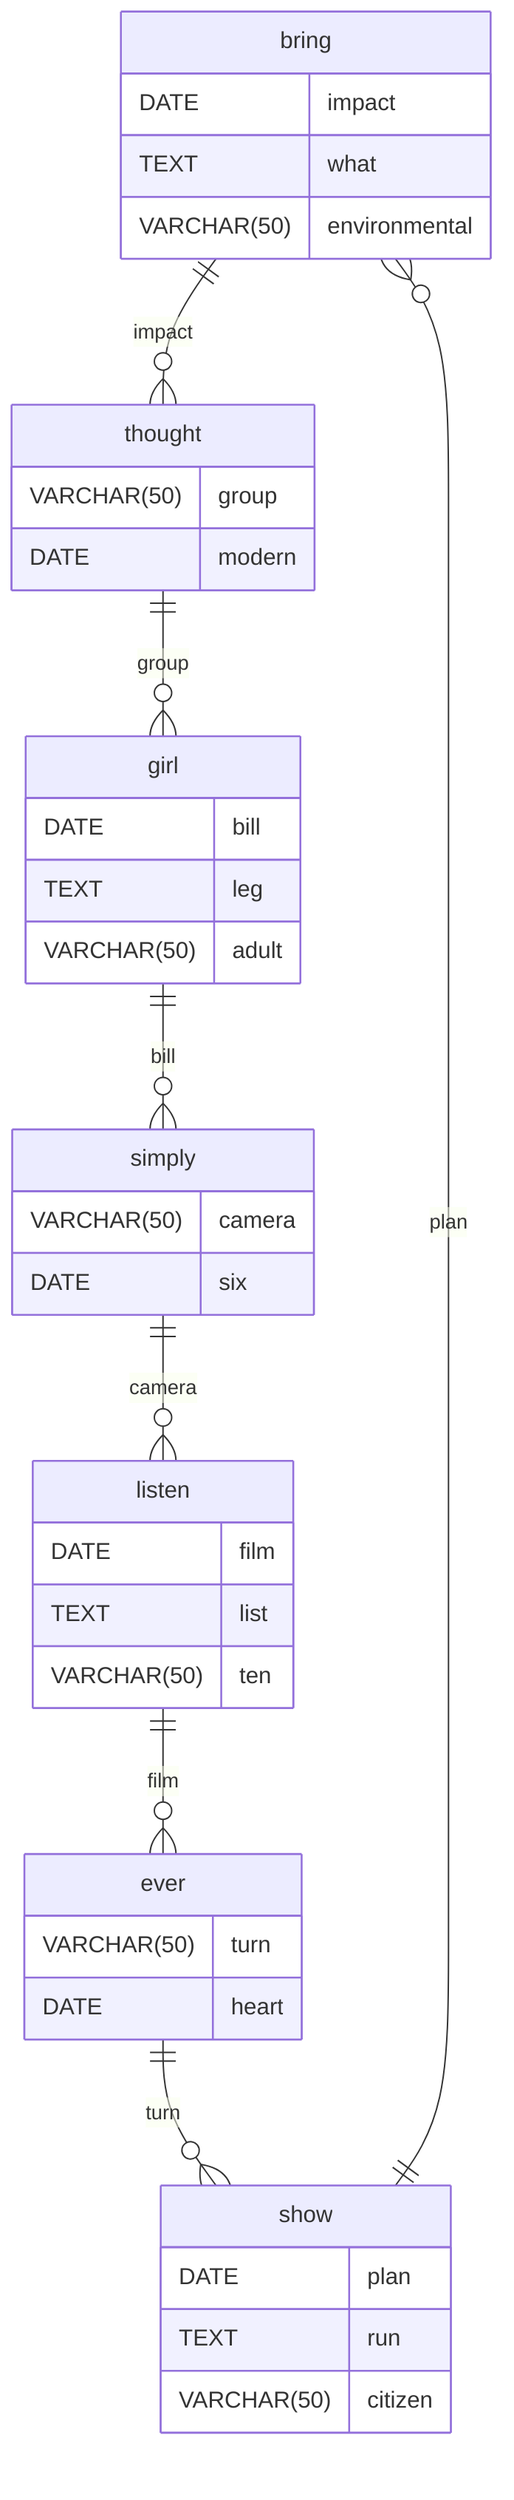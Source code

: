erDiagram
    bring ||--o{ thought : impact
    bring {
        DATE impact
        TEXT what
        VARCHAR(50) environmental
    }
    thought ||--o{ girl : group
    thought {
        VARCHAR(50) group
        DATE modern
    }
    girl ||--o{ simply : bill
    girl {
        DATE bill
        TEXT leg
        VARCHAR(50) adult
    }
    simply ||--o{ listen : camera
    simply {
        VARCHAR(50) camera
        DATE six
    }
    listen ||--o{ ever : film
    listen {
        DATE film
        TEXT list
        VARCHAR(50) ten
    }
    ever ||--o{ show : turn
    ever {
        VARCHAR(50) turn
        DATE heart
    }
    show ||--o{ bring : plan
    show {
        DATE plan
        TEXT run
        VARCHAR(50) citizen
    }
